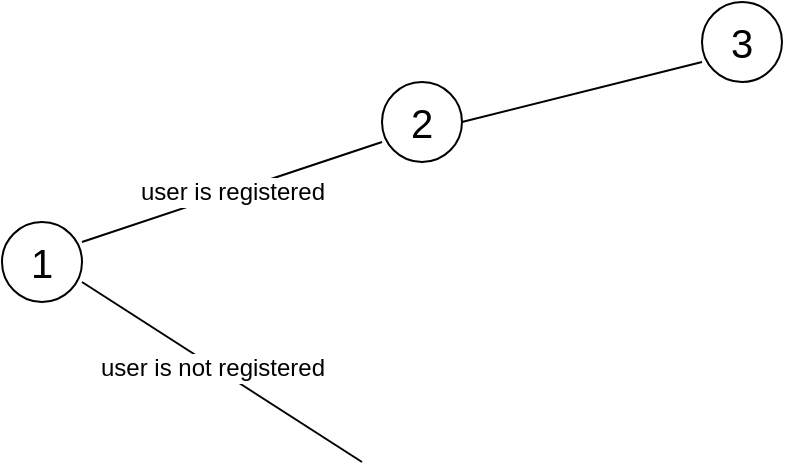 <mxfile version="22.1.21" type="github">
  <diagram name="Page-1" id="SHznJoDzly4GYoYXKaaM">
    <mxGraphModel dx="2580" dy="508" grid="1" gridSize="10" guides="1" tooltips="1" connect="1" arrows="1" fold="1" page="1" pageScale="1" pageWidth="850" pageHeight="1100" math="0" shadow="0">
      <root>
        <mxCell id="0" />
        <mxCell id="1" parent="0" />
        <mxCell id="xcJyHpn_TASTSululvE_-1" value="1" style="ellipse;whiteSpace=wrap;html=1;aspect=fixed;fontSize=20;" parent="1" vertex="1">
          <mxGeometry x="-1700" y="190" width="40" height="40" as="geometry" />
        </mxCell>
        <mxCell id="xcJyHpn_TASTSululvE_-2" value="user is registered" style="endArrow=none;html=1;rounded=0;fontSize=12;" parent="1" edge="1">
          <mxGeometry width="50" height="50" relative="1" as="geometry">
            <mxPoint x="-1660" y="200" as="sourcePoint" />
            <mxPoint x="-1510" y="150" as="targetPoint" />
          </mxGeometry>
        </mxCell>
        <mxCell id="xcJyHpn_TASTSululvE_-3" value="user is not registered" style="endArrow=none;html=1;rounded=0;fontSize=12;" parent="1" edge="1">
          <mxGeometry x="-0.066" y="-1" width="50" height="50" relative="1" as="geometry">
            <mxPoint x="-1660" y="220" as="sourcePoint" />
            <mxPoint x="-1520" y="310" as="targetPoint" />
            <mxPoint as="offset" />
          </mxGeometry>
        </mxCell>
        <mxCell id="xcJyHpn_TASTSululvE_-6" value="2" style="ellipse;whiteSpace=wrap;html=1;aspect=fixed;fontStyle=0;fontSize=20;" parent="1" vertex="1">
          <mxGeometry x="-1510" y="120" width="40" height="40" as="geometry" />
        </mxCell>
        <mxCell id="xcJyHpn_TASTSululvE_-7" value="" style="endArrow=none;html=1;rounded=0;exitX=1;exitY=0.5;exitDx=0;exitDy=0;" parent="1" source="xcJyHpn_TASTSululvE_-6" edge="1">
          <mxGeometry width="50" height="50" relative="1" as="geometry">
            <mxPoint x="-1440" y="290" as="sourcePoint" />
            <mxPoint x="-1350" y="110" as="targetPoint" />
          </mxGeometry>
        </mxCell>
        <mxCell id="5CcuswN3-5WaLOZWojB9-1" value="3" style="ellipse;whiteSpace=wrap;html=1;aspect=fixed;fontSize=20;" vertex="1" parent="1">
          <mxGeometry x="-1350" y="80" width="40" height="40" as="geometry" />
        </mxCell>
      </root>
    </mxGraphModel>
  </diagram>
</mxfile>
